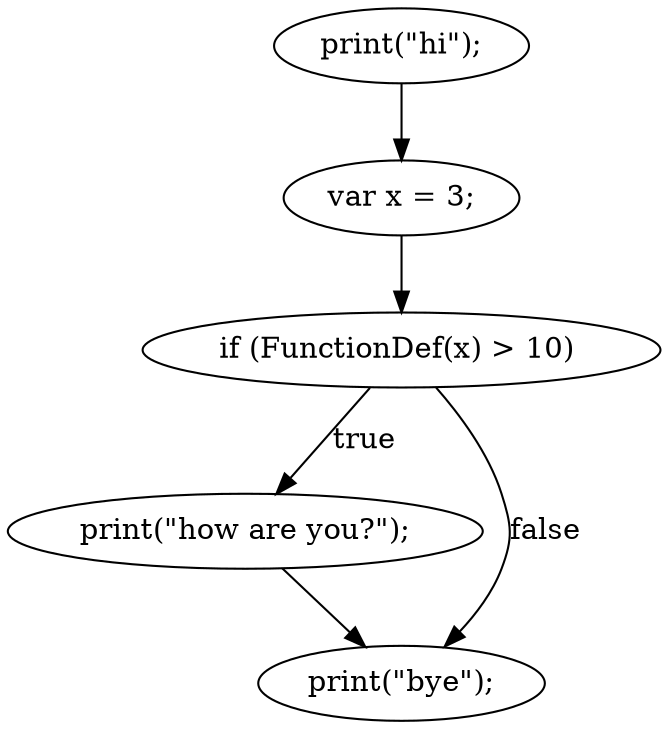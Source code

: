 digraph {
"0" [label="print(\"hi\");\n"] 
"1" [label="if (FunctionDef(x) > 10) "] 
"2" [label="print(\"how are you?\");\n"] 
"3" [label="print(\"bye\");\n"] 
"4" [label="var x = 3;\n"] 
"0" -> "4" [label=""] 
"1" -> "2" [label="true"] 
"1" -> "3" [label="false"] 
"2" -> "3" [label=""] 
"4" -> "1" [label=""] 
}
